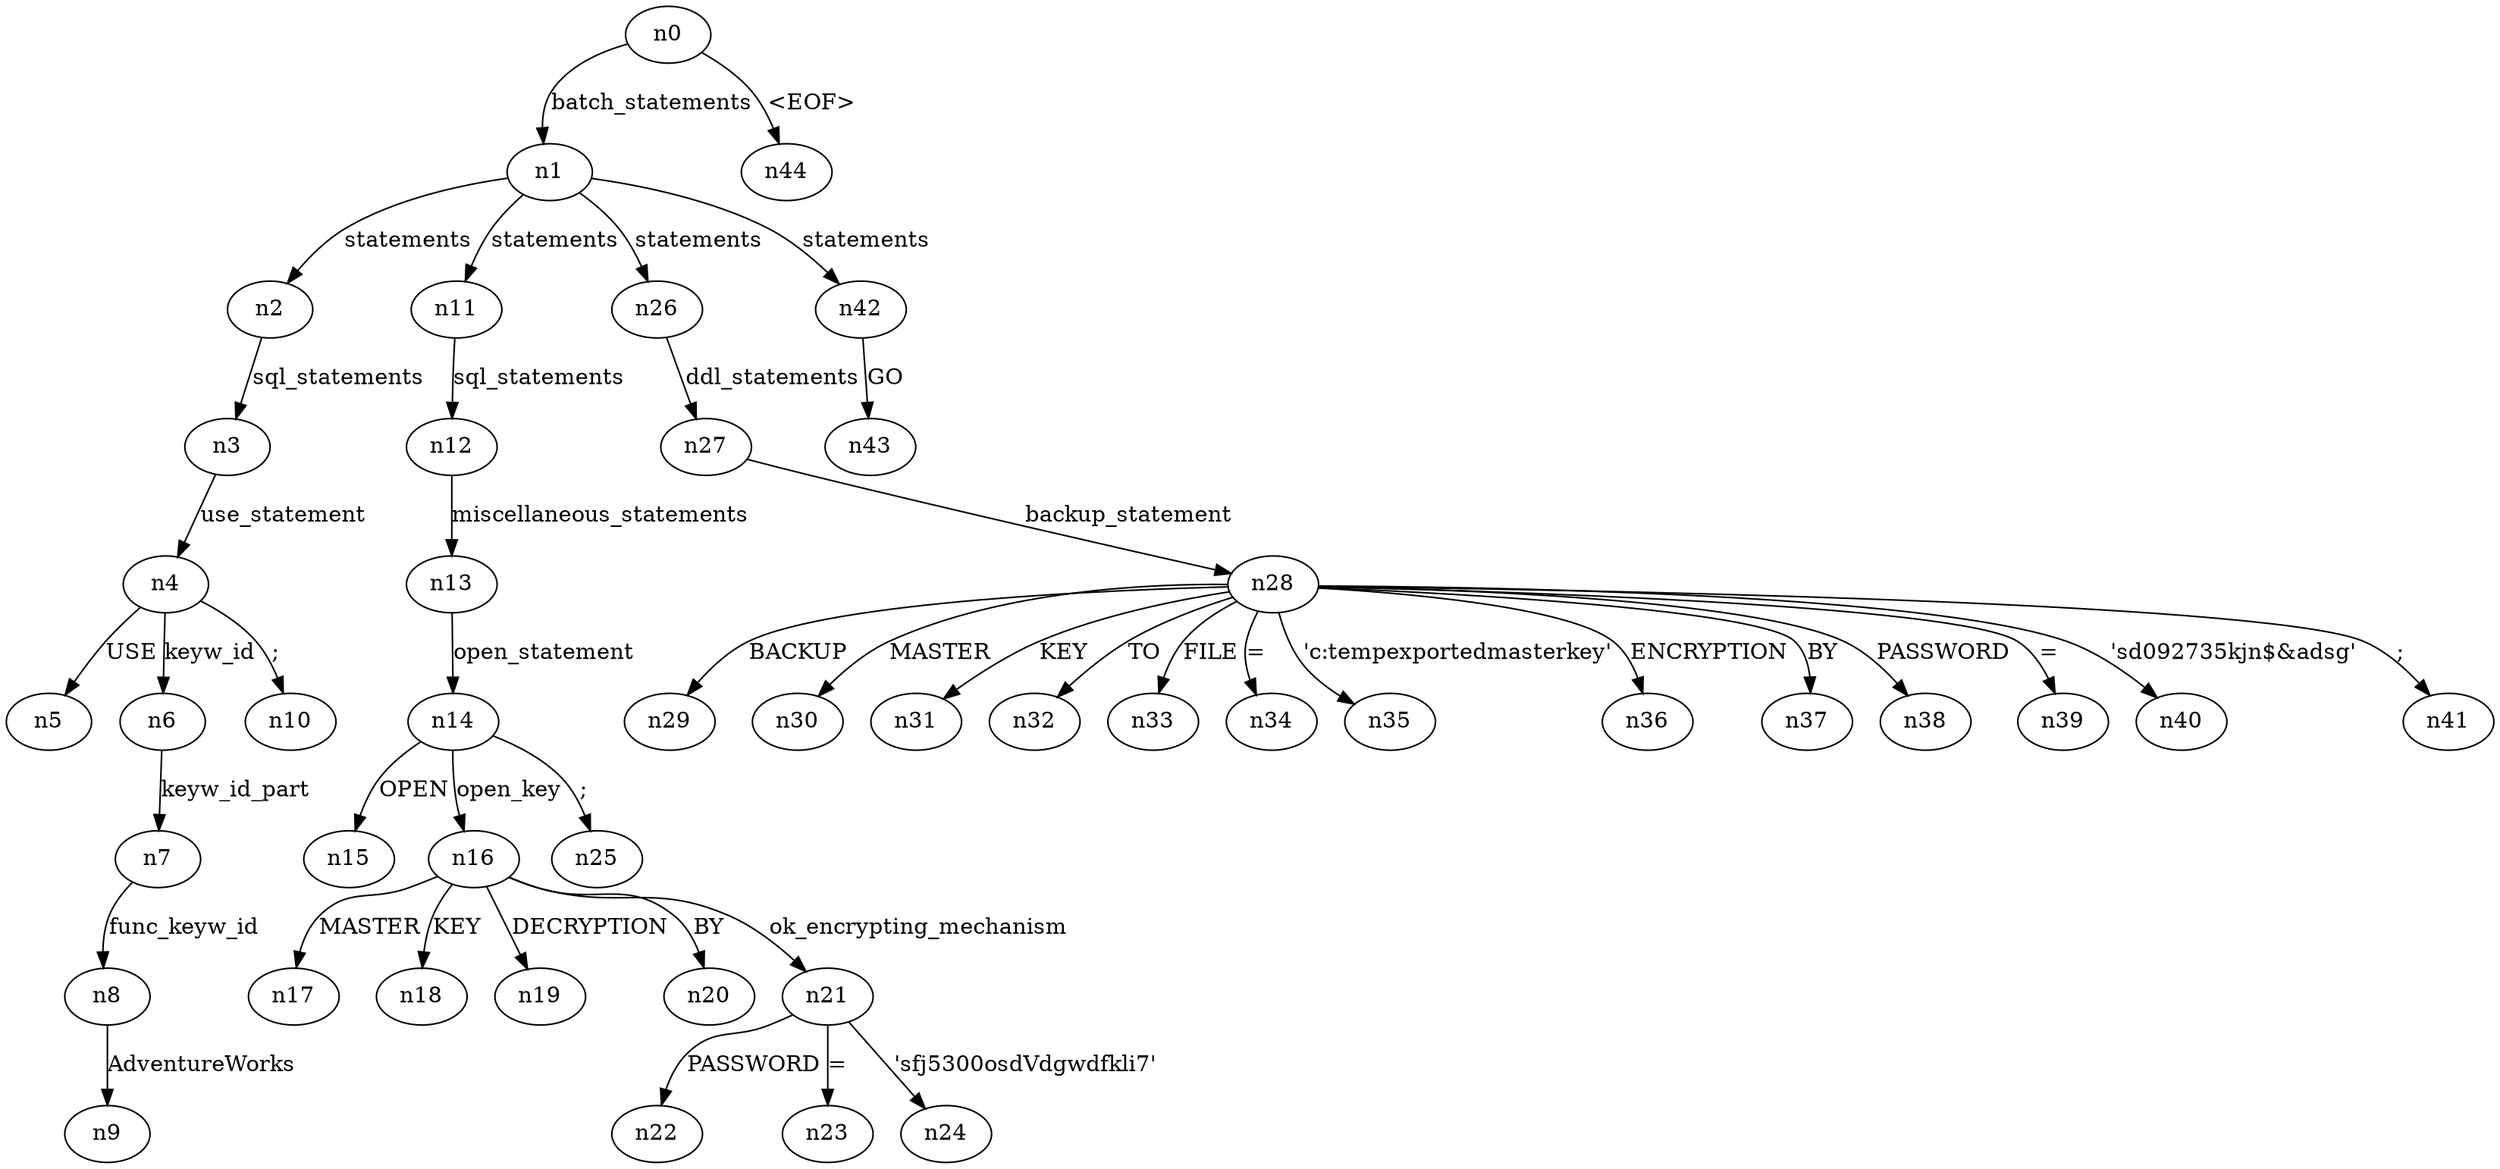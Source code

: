 digraph ParseTree {
  n0 -> n1 [label="batch_statements"];
  n1 -> n2 [label="statements"];
  n2 -> n3 [label="sql_statements"];
  n3 -> n4 [label="use_statement"];
  n4 -> n5 [label="USE"];
  n4 -> n6 [label="keyw_id"];
  n6 -> n7 [label="keyw_id_part"];
  n7 -> n8 [label="func_keyw_id"];
  n8 -> n9 [label="AdventureWorks"];
  n4 -> n10 [label=";"];
  n1 -> n11 [label="statements"];
  n11 -> n12 [label="sql_statements"];
  n12 -> n13 [label="miscellaneous_statements"];
  n13 -> n14 [label="open_statement"];
  n14 -> n15 [label="OPEN"];
  n14 -> n16 [label="open_key"];
  n16 -> n17 [label="MASTER"];
  n16 -> n18 [label="KEY"];
  n16 -> n19 [label="DECRYPTION"];
  n16 -> n20 [label="BY"];
  n16 -> n21 [label="ok_encrypting_mechanism"];
  n21 -> n22 [label="PASSWORD"];
  n21 -> n23 [label="="];
  n21 -> n24 [label="'sfj5300osdVdgwdfkli7'"];
  n14 -> n25 [label=";"];
  n1 -> n26 [label="statements"];
  n26 -> n27 [label="ddl_statements"];
  n27 -> n28 [label="backup_statement"];
  n28 -> n29 [label="BACKUP"];
  n28 -> n30 [label="MASTER"];
  n28 -> n31 [label="KEY"];
  n28 -> n32 [label="TO"];
  n28 -> n33 [label="FILE"];
  n28 -> n34 [label="="];
  n28 -> n35 [label="'c:\temp\exportedmasterkey'"];
  n28 -> n36 [label="ENCRYPTION"];
  n28 -> n37 [label="BY"];
  n28 -> n38 [label="PASSWORD"];
  n28 -> n39 [label="="];
  n28 -> n40 [label="'sd092735kjn$&adsg'"];
  n28 -> n41 [label=";"];
  n1 -> n42 [label="statements"];
  n42 -> n43 [label="GO"];
  n0 -> n44 [label="<EOF>"];
}